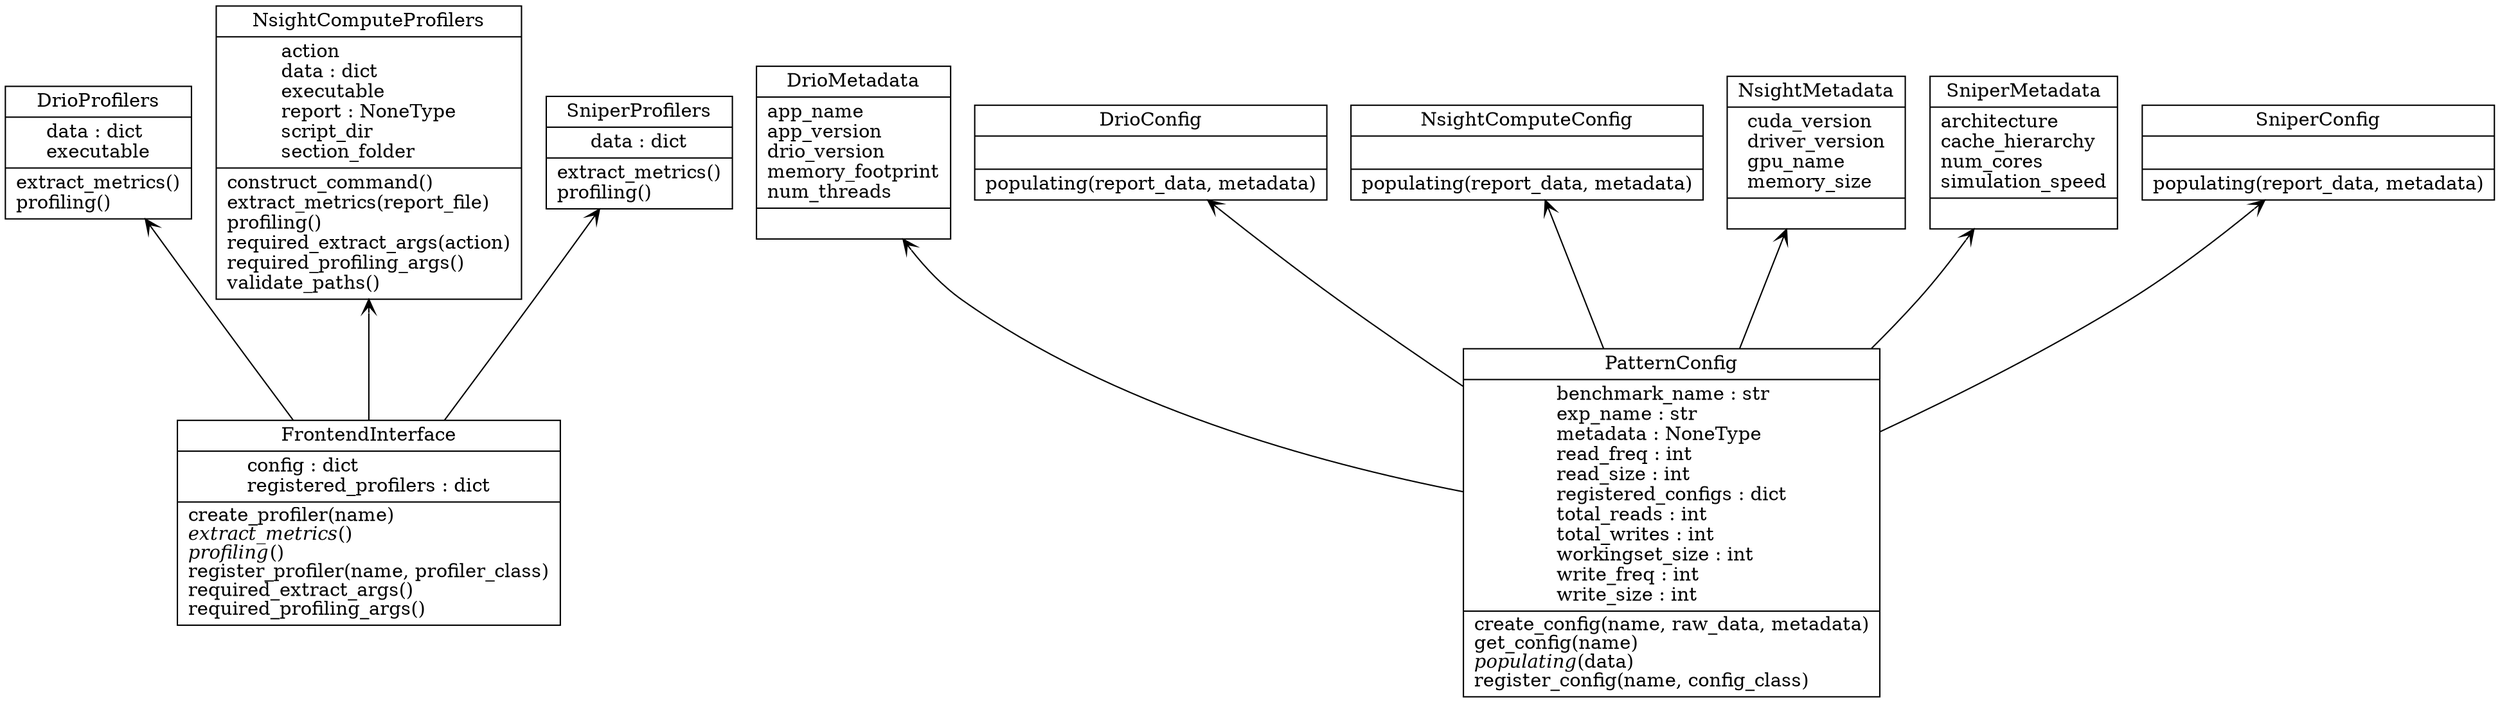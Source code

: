 digraph "classes_MemSys" {
rankdir=BT
charset="utf-8"

# Classes
"FrontendInterface" [label=<{FrontendInterface|config : dict<br ALIGN="LEFT"/>registered_profilers : dict<br ALIGN="LEFT"/>|create_profiler(name)<br ALIGN="LEFT"/><I>extract_metrics</I>()<br ALIGN="LEFT"/><I>profiling</I>()<br ALIGN="LEFT"/>register_profiler(name, profiler_class)<br ALIGN="LEFT"/>required_extract_args()<br ALIGN="LEFT"/>required_profiling_args()<br ALIGN="LEFT"/>}>, shape="record"];
"PatternConfig" [label=<{PatternConfig|benchmark_name : str<br ALIGN="LEFT"/>exp_name : str<br ALIGN="LEFT"/>metadata : NoneType<br ALIGN="LEFT"/>read_freq : int<br ALIGN="LEFT"/>read_size : int<br ALIGN="LEFT"/>registered_configs : dict<br ALIGN="LEFT"/>total_reads : int<br ALIGN="LEFT"/>total_writes : int<br ALIGN="LEFT"/>workingset_size : int<br ALIGN="LEFT"/>write_freq : int<br ALIGN="LEFT"/>write_size : int<br ALIGN="LEFT"/>|create_config(name, raw_data, metadata)<br ALIGN="LEFT"/>get_config(name)<br ALIGN="LEFT"/><I>populating</I>(data)<br ALIGN="LEFT"/>register_config(name, config_class)<br ALIGN="LEFT"/>}>, shape="record"];

"DrioMetadata" [label=<{DrioMetadata|app_name<br ALIGN="LEFT"/>app_version<br ALIGN="LEFT"/>drio_version<br ALIGN="LEFT"/>memory_footprint<br ALIGN="LEFT"/>num_threads<br ALIGN="LEFT"/>|}>, shape="record"];
"DrioProfilers" [label=<{DrioProfilers|data : dict<br ALIGN="LEFT"/>executable<br ALIGN="LEFT"/>|extract_metrics()<br ALIGN="LEFT"/>profiling()<br ALIGN="LEFT"/>}>, shape="record"];
"DrioConfig" [label=<{DrioConfig|<br ALIGN="LEFT"/>|populating(report_data, metadata)<br ALIGN="LEFT"/>}>, shape="record"];

"NsightComputeConfig" [label=<{NsightComputeConfig|<br ALIGN="LEFT"/>|populating(report_data, metadata)<br ALIGN="LEFT"/>}>, shape="record"];
"NsightComputeProfilers" [label=<{NsightComputeProfilers|action<br ALIGN="LEFT"/>data : dict<br ALIGN="LEFT"/>executable<br ALIGN="LEFT"/>report : NoneType<br ALIGN="LEFT"/>script_dir<br ALIGN="LEFT"/>section_folder<br ALIGN="LEFT"/>|construct_command()<br ALIGN="LEFT"/>extract_metrics(report_file)<br ALIGN="LEFT"/>profiling()<br ALIGN="LEFT"/>required_extract_args(action)<br ALIGN="LEFT"/>required_profiling_args()<br ALIGN="LEFT"/>validate_paths()<br ALIGN="LEFT"/>}>, shape="record"];
"NsightMetadata" [label=<{NsightMetadata|cuda_version<br ALIGN="LEFT"/>driver_version<br ALIGN="LEFT"/>gpu_name<br ALIGN="LEFT"/>memory_size<br ALIGN="LEFT"/>|}>, shape="record"];

"SniperMetadata" [label=<{SniperMetadata|architecture<br ALIGN="LEFT"/>cache_hierarchy<br ALIGN="LEFT"/>num_cores<br ALIGN="LEFT"/>simulation_speed<br ALIGN="LEFT"/>|}>, shape="record"];
"SniperProfilers" [label=<{SniperProfilers|data : dict<br ALIGN="LEFT"/>|extract_metrics()<br ALIGN="LEFT"/>profiling()<br ALIGN="LEFT"/>}>, shape="record"];
"SniperConfig" [label=<{SniperConfig|<br ALIGN="LEFT"/>|populating(report_data, metadata)<br ALIGN="LEFT"/>}>, shape="record"];

# Relationships between classes
"FrontendInterface" -> "DrioProfilers" [arrowhead="open"];
"FrontendInterface" -> "NsightComputeProfilers" [arrowhead="open"];
"FrontendInterface" -> "SniperProfilers" [arrowhead="open"];

"PatternConfig" -> "NsightComputeConfig" [arrowhead="open"];
"PatternConfig" -> "DrioConfig" [arrowhead="open"];
"PatternConfig" -> "SniperConfig" [arrowhead="open"];
"PatternConfig" -> "DrioMetadata" [arrowhead="open"];
"PatternConfig" -> "NsightMetadata" [arrowhead="open"];
"PatternConfig" -> "SniperMetadata" [arrowhead="open"];
}

